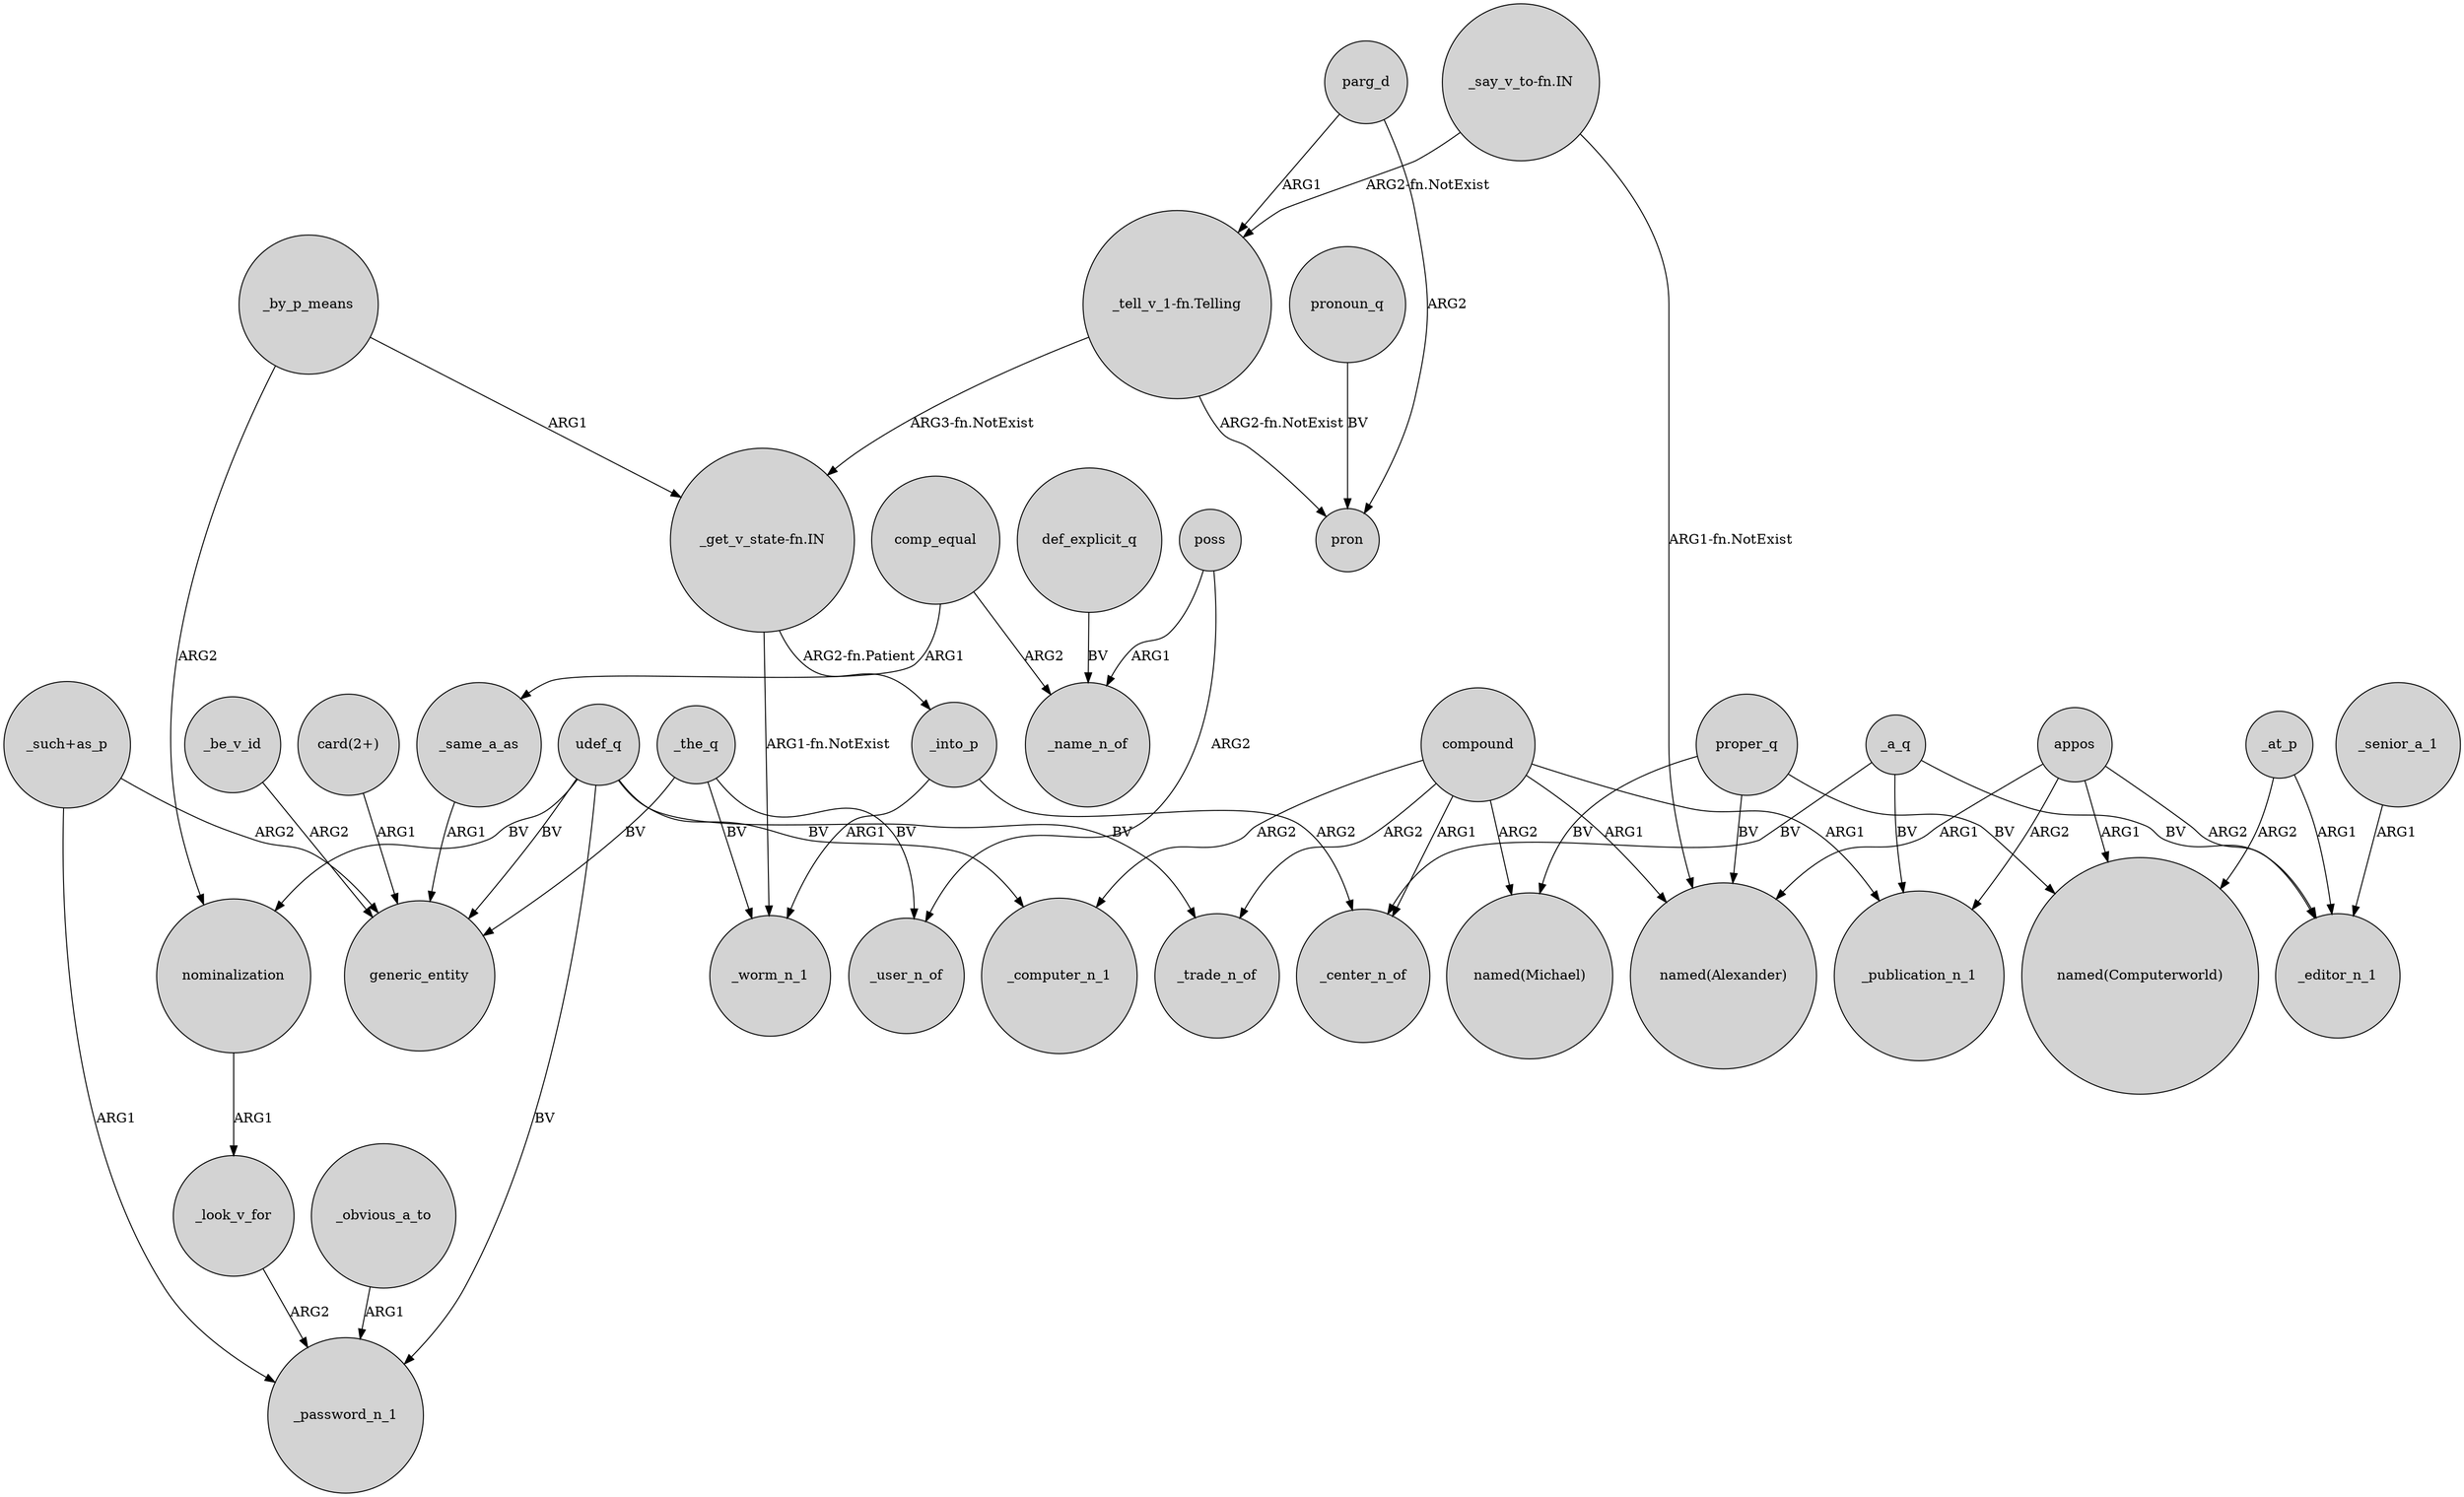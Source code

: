 digraph {
	node [shape=circle style=filled]
	_the_q -> generic_entity [label=BV]
	appos -> _editor_n_1 [label=ARG2]
	"_such+as_p" -> generic_entity [label=ARG2]
	_senior_a_1 -> _editor_n_1 [label=ARG1]
	udef_q -> _trade_n_of [label=BV]
	proper_q -> "named(Alexander)" [label=BV]
	compound -> _publication_n_1 [label=ARG1]
	_by_p_means -> nominalization [label=ARG2]
	udef_q -> generic_entity [label=BV]
	parg_d -> "_tell_v_1-fn.Telling" [label=ARG1]
	udef_q -> _password_n_1 [label=BV]
	_a_q -> _center_n_of [label=BV]
	_by_p_means -> "_get_v_state-fn.IN" [label=ARG1]
	appos -> "named(Alexander)" [label=ARG1]
	compound -> "named(Alexander)" [label=ARG1]
	_a_q -> _editor_n_1 [label=BV]
	"_get_v_state-fn.IN" -> _into_p [label="ARG2-fn.Patient"]
	_the_q -> _worm_n_1 [label=BV]
	appos -> _publication_n_1 [label=ARG2]
	"_tell_v_1-fn.Telling" -> "_get_v_state-fn.IN" [label="ARG3-fn.NotExist"]
	udef_q -> _computer_n_1 [label=BV]
	_same_a_as -> generic_entity [label=ARG1]
	proper_q -> "named(Michael)" [label=BV]
	_be_v_id -> generic_entity [label=ARG2]
	proper_q -> "named(Computerworld)" [label=BV]
	parg_d -> pron [label=ARG2]
	compound -> _computer_n_1 [label=ARG2]
	"_say_v_to-fn.IN" -> "named(Alexander)" [label="ARG1-fn.NotExist"]
	"_such+as_p" -> _password_n_1 [label=ARG1]
	pronoun_q -> pron [label=BV]
	_obvious_a_to -> _password_n_1 [label=ARG1]
	_look_v_for -> _password_n_1 [label=ARG2]
	comp_equal -> _same_a_as [label=ARG1]
	compound -> _trade_n_of [label=ARG2]
	compound -> _center_n_of [label=ARG1]
	_at_p -> "named(Computerworld)" [label=ARG2]
	"_tell_v_1-fn.Telling" -> pron [label="ARG2-fn.NotExist"]
	_a_q -> _publication_n_1 [label=BV]
	_into_p -> _worm_n_1 [label=ARG1]
	_into_p -> _center_n_of [label=ARG2]
	udef_q -> nominalization [label=BV]
	"card(2+)" -> generic_entity [label=ARG1]
	comp_equal -> _name_n_of [label=ARG2]
	appos -> "named(Computerworld)" [label=ARG1]
	poss -> _name_n_of [label=ARG1]
	poss -> _user_n_of [label=ARG2]
	"_get_v_state-fn.IN" -> _worm_n_1 [label="ARG1-fn.NotExist"]
	nominalization -> _look_v_for [label=ARG1]
	_the_q -> _user_n_of [label=BV]
	_at_p -> _editor_n_1 [label=ARG1]
	compound -> "named(Michael)" [label=ARG2]
	"_say_v_to-fn.IN" -> "_tell_v_1-fn.Telling" [label="ARG2-fn.NotExist"]
	def_explicit_q -> _name_n_of [label=BV]
}
